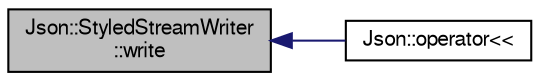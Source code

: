 digraph "Json::StyledStreamWriter::write"
{
  edge [fontname="FreeSans",fontsize="10",labelfontname="FreeSans",labelfontsize="10"];
  node [fontname="FreeSans",fontsize="10",shape=record];
  rankdir="LR";
  Node1 [label="Json::StyledStreamWriter\l::write",height=0.2,width=0.4,color="black", fillcolor="grey75", style="filled" fontcolor="black"];
  Node1 -> Node2 [dir="back",color="midnightblue",fontsize="10",style="solid",fontname="FreeSans"];
  Node2 [label="Json::operator\<\<",height=0.2,width=0.4,color="black", fillcolor="white", style="filled",URL="$namespace_json.html#a87bc83d7e90fc666d28aa16727deda2f",tooltip="Output using the StyledStreamWriter. "];
}

